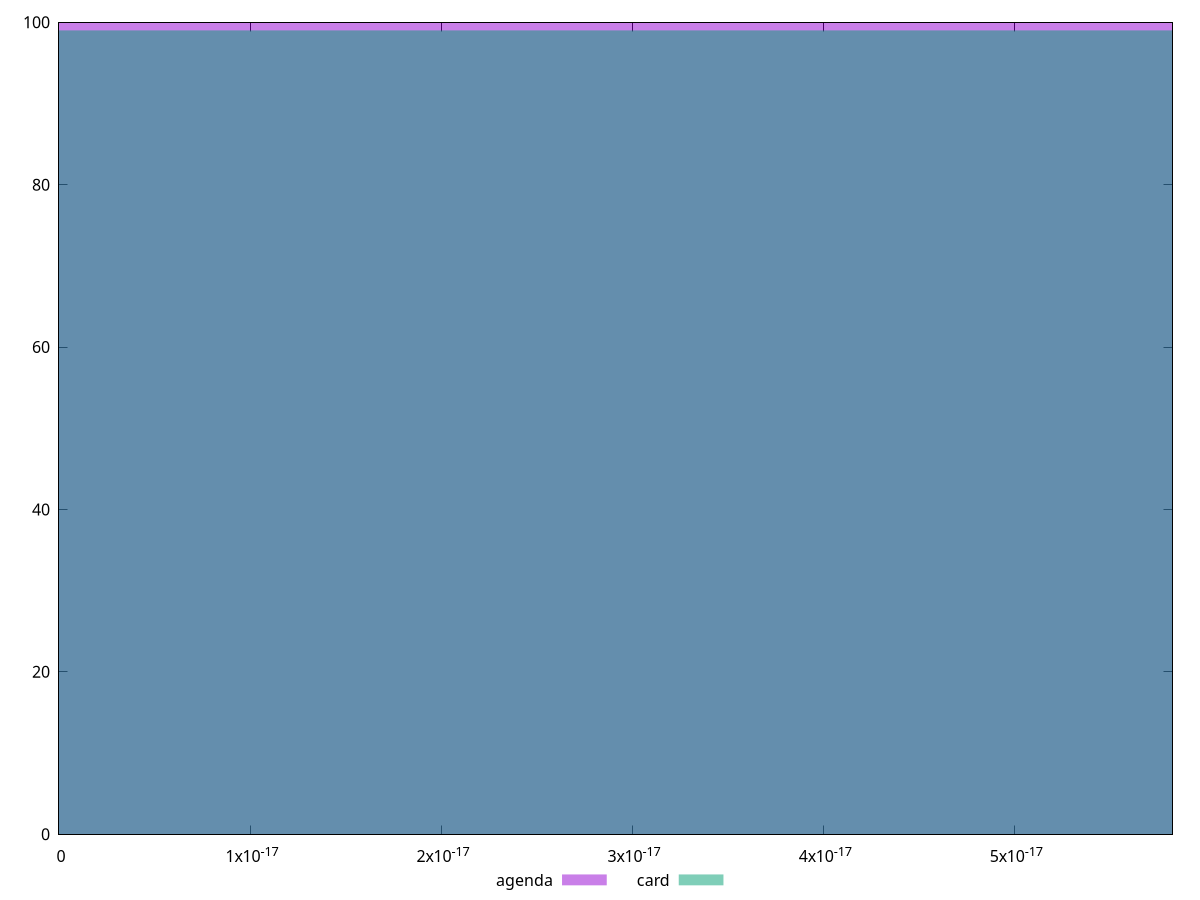 reset

$agenda <<EOF
0 100
EOF

$card <<EOF
0 99
EOF

set key outside below
set boxwidth 1e-12
set xrange [0:5.828670879282072e-17]
set yrange [0:100]
set trange [0:100]
set style fill transparent solid 0.5 noborder
set terminal svg size 640, 500 enhanced background rgb 'white'
set output "reports/report_00027_2021-02-24T12-40-31.850Z/meta/score-difference/comparison/histogram/1_vs_2.svg"

plot $agenda title "agenda" with boxes, \
     $card title "card" with boxes

reset
